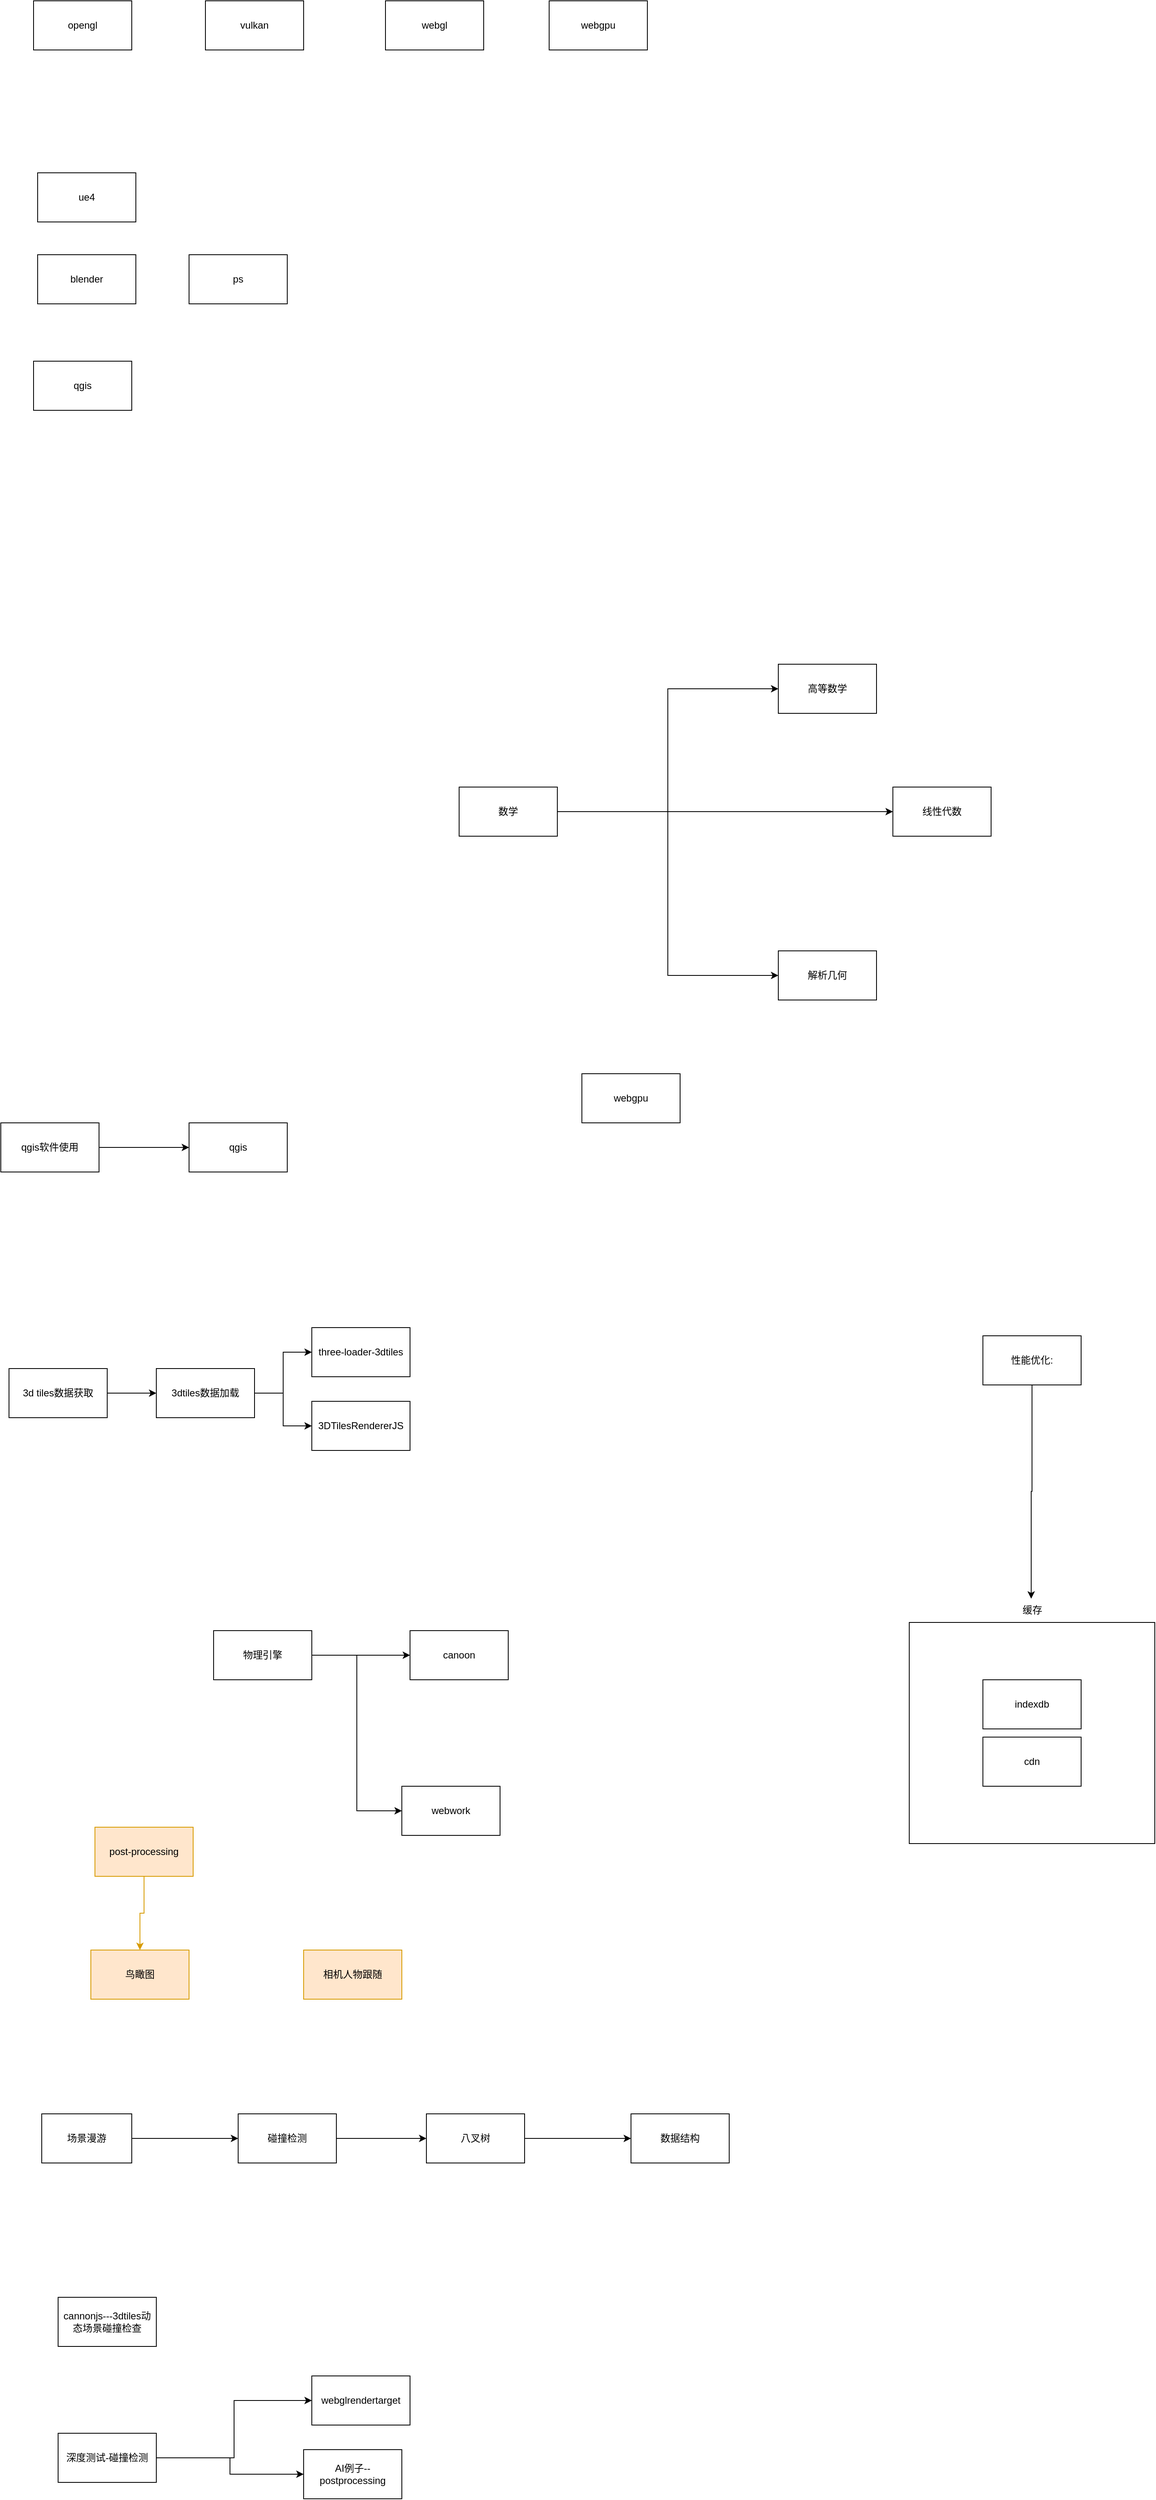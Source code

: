 <mxfile version="24.8.4" pages="2">
  <diagram name="第 1 页" id="o6YkjQdDF1RqOcQpJtPp">
    <mxGraphModel dx="1434" dy="1915" grid="1" gridSize="10" guides="1" tooltips="1" connect="1" arrows="1" fold="1" page="1" pageScale="1" pageWidth="827" pageHeight="1169" background="none" math="0" shadow="0">
      <root>
        <mxCell id="0" />
        <mxCell id="1" parent="0" />
        <mxCell id="XUHPIvYPxtX43MUzcUfK-14" style="edgeStyle=orthogonalEdgeStyle;rounded=0;orthogonalLoop=1;jettySize=auto;html=1;" parent="1" source="XUHPIvYPxtX43MUzcUfK-6" target="XUHPIvYPxtX43MUzcUfK-7" edge="1">
          <mxGeometry relative="1" as="geometry" />
        </mxCell>
        <mxCell id="XUHPIvYPxtX43MUzcUfK-6" value="3d tiles数据获取" style="rounded=0;whiteSpace=wrap;html=1;" parent="1" vertex="1">
          <mxGeometry x="80" y="560" width="120" height="60" as="geometry" />
        </mxCell>
        <mxCell id="XUHPIvYPxtX43MUzcUfK-15" style="edgeStyle=orthogonalEdgeStyle;rounded=0;orthogonalLoop=1;jettySize=auto;html=1;entryX=0;entryY=0.5;entryDx=0;entryDy=0;" parent="1" source="XUHPIvYPxtX43MUzcUfK-7" target="XUHPIvYPxtX43MUzcUfK-8" edge="1">
          <mxGeometry relative="1" as="geometry" />
        </mxCell>
        <mxCell id="XUHPIvYPxtX43MUzcUfK-16" style="edgeStyle=orthogonalEdgeStyle;rounded=0;orthogonalLoop=1;jettySize=auto;html=1;exitX=1;exitY=0.5;exitDx=0;exitDy=0;entryX=0;entryY=0.5;entryDx=0;entryDy=0;" parent="1" source="XUHPIvYPxtX43MUzcUfK-7" target="XUHPIvYPxtX43MUzcUfK-13" edge="1">
          <mxGeometry relative="1" as="geometry" />
        </mxCell>
        <mxCell id="XUHPIvYPxtX43MUzcUfK-7" value="3dtiles数据加载" style="rounded=0;whiteSpace=wrap;html=1;" parent="1" vertex="1">
          <mxGeometry x="260" y="560" width="120" height="60" as="geometry" />
        </mxCell>
        <mxCell id="XUHPIvYPxtX43MUzcUfK-8" value="three-loader-3dtiles" style="rounded=0;whiteSpace=wrap;html=1;" parent="1" vertex="1">
          <mxGeometry x="450" y="510" width="120" height="60" as="geometry" />
        </mxCell>
        <mxCell id="XUHPIvYPxtX43MUzcUfK-12" style="edgeStyle=orthogonalEdgeStyle;rounded=0;orthogonalLoop=1;jettySize=auto;html=1;entryX=0;entryY=0.5;entryDx=0;entryDy=0;" parent="1" source="XUHPIvYPxtX43MUzcUfK-9" target="XUHPIvYPxtX43MUzcUfK-11" edge="1">
          <mxGeometry relative="1" as="geometry" />
        </mxCell>
        <mxCell id="XUHPIvYPxtX43MUzcUfK-9" value="qgis软件使用" style="rounded=0;whiteSpace=wrap;html=1;" parent="1" vertex="1">
          <mxGeometry x="70" y="260" width="120" height="60" as="geometry" />
        </mxCell>
        <mxCell id="XUHPIvYPxtX43MUzcUfK-11" value="qgis" style="rounded=0;whiteSpace=wrap;html=1;" parent="1" vertex="1">
          <mxGeometry x="300" y="260" width="120" height="60" as="geometry" />
        </mxCell>
        <mxCell id="XUHPIvYPxtX43MUzcUfK-13" value="3DTilesRendererJS" style="rounded=0;whiteSpace=wrap;html=1;" parent="1" vertex="1">
          <mxGeometry x="450" y="600" width="120" height="60" as="geometry" />
        </mxCell>
        <mxCell id="gegNPiZm02WqxOPp7qKU-5" style="edgeStyle=orthogonalEdgeStyle;rounded=0;orthogonalLoop=1;jettySize=auto;html=1;entryX=0;entryY=0.5;entryDx=0;entryDy=0;" parent="1" source="gegNPiZm02WqxOPp7qKU-1" target="gegNPiZm02WqxOPp7qKU-2" edge="1">
          <mxGeometry relative="1" as="geometry" />
        </mxCell>
        <mxCell id="gegNPiZm02WqxOPp7qKU-1" value="八叉树" style="rounded=0;whiteSpace=wrap;html=1;" parent="1" vertex="1">
          <mxGeometry x="590" y="1470" width="120" height="60" as="geometry" />
        </mxCell>
        <mxCell id="gegNPiZm02WqxOPp7qKU-2" value="数据结构" style="rounded=0;whiteSpace=wrap;html=1;" parent="1" vertex="1">
          <mxGeometry x="840" y="1470" width="120" height="60" as="geometry" />
        </mxCell>
        <mxCell id="gegNPiZm02WqxOPp7qKU-4" style="edgeStyle=orthogonalEdgeStyle;rounded=0;orthogonalLoop=1;jettySize=auto;html=1;" parent="1" source="gegNPiZm02WqxOPp7qKU-3" target="gegNPiZm02WqxOPp7qKU-1" edge="1">
          <mxGeometry relative="1" as="geometry" />
        </mxCell>
        <mxCell id="gegNPiZm02WqxOPp7qKU-3" value="碰撞检测" style="rounded=0;whiteSpace=wrap;html=1;" parent="1" vertex="1">
          <mxGeometry x="360" y="1470" width="120" height="60" as="geometry" />
        </mxCell>
        <mxCell id="gegNPiZm02WqxOPp7qKU-7" style="edgeStyle=orthogonalEdgeStyle;rounded=0;orthogonalLoop=1;jettySize=auto;html=1;" parent="1" source="gegNPiZm02WqxOPp7qKU-6" target="gegNPiZm02WqxOPp7qKU-3" edge="1">
          <mxGeometry relative="1" as="geometry" />
        </mxCell>
        <mxCell id="gegNPiZm02WqxOPp7qKU-6" value="场景漫游" style="rounded=0;whiteSpace=wrap;html=1;" parent="1" vertex="1">
          <mxGeometry x="120" y="1470" width="110" height="60" as="geometry" />
        </mxCell>
        <mxCell id="rZd4Q6Lg-qDR5uAK9qM4-5" style="edgeStyle=orthogonalEdgeStyle;rounded=0;orthogonalLoop=1;jettySize=auto;html=1;entryX=0;entryY=0.5;entryDx=0;entryDy=0;" parent="1" source="rZd4Q6Lg-qDR5uAK9qM4-1" target="rZd4Q6Lg-qDR5uAK9qM4-2" edge="1">
          <mxGeometry relative="1" as="geometry" />
        </mxCell>
        <mxCell id="rZd4Q6Lg-qDR5uAK9qM4-6" style="edgeStyle=orthogonalEdgeStyle;rounded=0;orthogonalLoop=1;jettySize=auto;html=1;entryX=0;entryY=0.5;entryDx=0;entryDy=0;" parent="1" source="rZd4Q6Lg-qDR5uAK9qM4-1" target="rZd4Q6Lg-qDR5uAK9qM4-3" edge="1">
          <mxGeometry relative="1" as="geometry" />
        </mxCell>
        <mxCell id="rZd4Q6Lg-qDR5uAK9qM4-7" style="edgeStyle=orthogonalEdgeStyle;rounded=0;orthogonalLoop=1;jettySize=auto;html=1;entryX=0;entryY=0.5;entryDx=0;entryDy=0;" parent="1" source="rZd4Q6Lg-qDR5uAK9qM4-1" target="rZd4Q6Lg-qDR5uAK9qM4-4" edge="1">
          <mxGeometry relative="1" as="geometry" />
        </mxCell>
        <mxCell id="rZd4Q6Lg-qDR5uAK9qM4-1" value="数学" style="rounded=0;whiteSpace=wrap;html=1;" parent="1" vertex="1">
          <mxGeometry x="630" y="-150" width="120" height="60" as="geometry" />
        </mxCell>
        <mxCell id="rZd4Q6Lg-qDR5uAK9qM4-2" value="高等数学" style="rounded=0;whiteSpace=wrap;html=1;" parent="1" vertex="1">
          <mxGeometry x="1020" y="-300" width="120" height="60" as="geometry" />
        </mxCell>
        <mxCell id="rZd4Q6Lg-qDR5uAK9qM4-3" value="线性代数" style="rounded=0;whiteSpace=wrap;html=1;" parent="1" vertex="1">
          <mxGeometry x="1160" y="-150" width="120" height="60" as="geometry" />
        </mxCell>
        <mxCell id="rZd4Q6Lg-qDR5uAK9qM4-4" value="解析几何" style="rounded=0;whiteSpace=wrap;html=1;" parent="1" vertex="1">
          <mxGeometry x="1020" y="50" width="120" height="60" as="geometry" />
        </mxCell>
        <mxCell id="BOs9fSYbCUu3QP43SSLh-3" style="edgeStyle=orthogonalEdgeStyle;rounded=0;orthogonalLoop=1;jettySize=auto;html=1;" parent="1" source="BOs9fSYbCUu3QP43SSLh-1" target="BOs9fSYbCUu3QP43SSLh-2" edge="1">
          <mxGeometry relative="1" as="geometry" />
        </mxCell>
        <mxCell id="BOs9fSYbCUu3QP43SSLh-9" style="edgeStyle=orthogonalEdgeStyle;rounded=0;orthogonalLoop=1;jettySize=auto;html=1;entryX=0;entryY=0.5;entryDx=0;entryDy=0;" parent="1" source="BOs9fSYbCUu3QP43SSLh-1" target="BOs9fSYbCUu3QP43SSLh-4" edge="1">
          <mxGeometry relative="1" as="geometry" />
        </mxCell>
        <mxCell id="BOs9fSYbCUu3QP43SSLh-1" value="物理引擎" style="rounded=0;whiteSpace=wrap;html=1;" parent="1" vertex="1">
          <mxGeometry x="330" y="880" width="120" height="60" as="geometry" />
        </mxCell>
        <mxCell id="BOs9fSYbCUu3QP43SSLh-2" value="canoon" style="rounded=0;whiteSpace=wrap;html=1;" parent="1" vertex="1">
          <mxGeometry x="570" y="880" width="120" height="60" as="geometry" />
        </mxCell>
        <mxCell id="BOs9fSYbCUu3QP43SSLh-4" value="webwork" style="rounded=0;whiteSpace=wrap;html=1;" parent="1" vertex="1">
          <mxGeometry x="560" y="1070" width="120" height="60" as="geometry" />
        </mxCell>
        <mxCell id="_oio0iws3nPVt2thrT7--4" style="edgeStyle=orthogonalEdgeStyle;rounded=0;orthogonalLoop=1;jettySize=auto;html=1;entryX=0;entryY=0.5;entryDx=0;entryDy=0;" parent="1" source="_oio0iws3nPVt2thrT7--1" target="_oio0iws3nPVt2thrT7--3" edge="1">
          <mxGeometry relative="1" as="geometry" />
        </mxCell>
        <mxCell id="_oio0iws3nPVt2thrT7--5" style="edgeStyle=orthogonalEdgeStyle;rounded=0;orthogonalLoop=1;jettySize=auto;html=1;" parent="1" source="_oio0iws3nPVt2thrT7--1" target="_oio0iws3nPVt2thrT7--2" edge="1">
          <mxGeometry relative="1" as="geometry" />
        </mxCell>
        <mxCell id="_oio0iws3nPVt2thrT7--1" value="深度测试-碰撞检测" style="whiteSpace=wrap;html=1;" parent="1" vertex="1">
          <mxGeometry x="140" y="1860" width="120" height="60" as="geometry" />
        </mxCell>
        <mxCell id="_oio0iws3nPVt2thrT7--2" value="AI例子--postprocessing" style="whiteSpace=wrap;html=1;" parent="1" vertex="1">
          <mxGeometry x="440" y="1880" width="120" height="60" as="geometry" />
        </mxCell>
        <mxCell id="_oio0iws3nPVt2thrT7--3" value="webglrendertarget" style="whiteSpace=wrap;html=1;" parent="1" vertex="1">
          <mxGeometry x="450" y="1790" width="120" height="60" as="geometry" />
        </mxCell>
        <mxCell id="_oio0iws3nPVt2thrT7--7" value="cannonjs---3dtiles动态场景碰撞检查" style="whiteSpace=wrap;html=1;" parent="1" vertex="1">
          <mxGeometry x="140" y="1694" width="120" height="60" as="geometry" />
        </mxCell>
        <mxCell id="V9corl40bEExTPDlHfBx-2" value="性能优化:" style="whiteSpace=wrap;html=1;" parent="1" vertex="1">
          <mxGeometry x="1270" y="520" width="120" height="60" as="geometry" />
        </mxCell>
        <mxCell id="V9corl40bEExTPDlHfBx-5" value="" style="group" parent="1" vertex="1" connectable="0">
          <mxGeometry x="1180" y="840" width="300" height="300" as="geometry" />
        </mxCell>
        <mxCell id="V9corl40bEExTPDlHfBx-3" value="" style="whiteSpace=wrap;html=1;" parent="V9corl40bEExTPDlHfBx-5" vertex="1">
          <mxGeometry y="30" width="300" height="270" as="geometry" />
        </mxCell>
        <mxCell id="BOs9fSYbCUu3QP43SSLh-6" value="cdn" style="rounded=0;whiteSpace=wrap;html=1;" parent="V9corl40bEExTPDlHfBx-5" vertex="1">
          <mxGeometry x="90" y="170" width="120" height="60" as="geometry" />
        </mxCell>
        <mxCell id="BOs9fSYbCUu3QP43SSLh-5" value="indexdb" style="rounded=0;whiteSpace=wrap;html=1;" parent="V9corl40bEExTPDlHfBx-5" vertex="1">
          <mxGeometry x="90" y="100" width="120" height="60" as="geometry" />
        </mxCell>
        <mxCell id="V9corl40bEExTPDlHfBx-4" value="缓存" style="text;html=1;align=center;verticalAlign=middle;resizable=0;points=[];autosize=1;strokeColor=none;fillColor=none;" parent="V9corl40bEExTPDlHfBx-5" vertex="1">
          <mxGeometry x="125" width="50" height="30" as="geometry" />
        </mxCell>
        <mxCell id="V9corl40bEExTPDlHfBx-6" style="edgeStyle=orthogonalEdgeStyle;rounded=0;orthogonalLoop=1;jettySize=auto;html=1;entryX=0.48;entryY=0.033;entryDx=0;entryDy=0;entryPerimeter=0;" parent="1" source="V9corl40bEExTPDlHfBx-2" target="V9corl40bEExTPDlHfBx-4" edge="1">
          <mxGeometry relative="1" as="geometry" />
        </mxCell>
        <mxCell id="QEs9ax8XYQ58xlN3ZTaT-3" value="鸟瞰图" style="whiteSpace=wrap;html=1;fillColor=#ffe6cc;strokeColor=#d79b00;" parent="1" vertex="1">
          <mxGeometry x="180" y="1270" width="120" height="60" as="geometry" />
        </mxCell>
        <mxCell id="QEs9ax8XYQ58xlN3ZTaT-5" value="相机人物跟随" style="whiteSpace=wrap;html=1;fillColor=#ffe6cc;strokeColor=#d79b00;" parent="1" vertex="1">
          <mxGeometry x="440" y="1270" width="120" height="60" as="geometry" />
        </mxCell>
        <mxCell id="vuwgF-b-S_usOwfetUPp-2" style="edgeStyle=orthogonalEdgeStyle;rounded=0;orthogonalLoop=1;jettySize=auto;html=1;entryX=0.5;entryY=0;entryDx=0;entryDy=0;fillColor=#ffe6cc;strokeColor=#d79b00;" parent="1" source="vuwgF-b-S_usOwfetUPp-1" target="QEs9ax8XYQ58xlN3ZTaT-3" edge="1">
          <mxGeometry relative="1" as="geometry" />
        </mxCell>
        <mxCell id="vuwgF-b-S_usOwfetUPp-1" value="post-processing" style="whiteSpace=wrap;html=1;fillColor=#ffe6cc;strokeColor=#d79b00;" parent="1" vertex="1">
          <mxGeometry x="185" y="1120" width="120" height="60" as="geometry" />
        </mxCell>
        <mxCell id="422-IZNzGWqYZv7-8Ofl-1" value="webgpu" style="whiteSpace=wrap;html=1;" parent="1" vertex="1">
          <mxGeometry x="780" y="200" width="120" height="60" as="geometry" />
        </mxCell>
        <mxCell id="QF0eKW8hfXhz2bjkkEv7-1" value="opengl" style="whiteSpace=wrap;html=1;" vertex="1" parent="1">
          <mxGeometry x="110" y="-1110" width="120" height="60" as="geometry" />
        </mxCell>
        <mxCell id="QF0eKW8hfXhz2bjkkEv7-2" value="blender" style="whiteSpace=wrap;html=1;" vertex="1" parent="1">
          <mxGeometry x="115" y="-800" width="120" height="60" as="geometry" />
        </mxCell>
        <mxCell id="QF0eKW8hfXhz2bjkkEv7-3" value="ue4" style="whiteSpace=wrap;html=1;" vertex="1" parent="1">
          <mxGeometry x="115" y="-900" width="120" height="60" as="geometry" />
        </mxCell>
        <mxCell id="QF0eKW8hfXhz2bjkkEv7-4" value="ps" style="whiteSpace=wrap;html=1;" vertex="1" parent="1">
          <mxGeometry x="300" y="-800" width="120" height="60" as="geometry" />
        </mxCell>
        <mxCell id="QF0eKW8hfXhz2bjkkEv7-5" value="qgis" style="whiteSpace=wrap;html=1;" vertex="1" parent="1">
          <mxGeometry x="110" y="-670" width="120" height="60" as="geometry" />
        </mxCell>
        <mxCell id="QF0eKW8hfXhz2bjkkEv7-6" value="webgpu" style="whiteSpace=wrap;html=1;" vertex="1" parent="1">
          <mxGeometry x="740" y="-1110" width="120" height="60" as="geometry" />
        </mxCell>
        <mxCell id="QF0eKW8hfXhz2bjkkEv7-7" value="webgl" style="whiteSpace=wrap;html=1;" vertex="1" parent="1">
          <mxGeometry x="540" y="-1110" width="120" height="60" as="geometry" />
        </mxCell>
        <mxCell id="QF0eKW8hfXhz2bjkkEv7-8" value="vulkan" style="whiteSpace=wrap;html=1;" vertex="1" parent="1">
          <mxGeometry x="320" y="-1110" width="120" height="60" as="geometry" />
        </mxCell>
      </root>
    </mxGraphModel>
  </diagram>
  <diagram id="MbrlWByaX32HC9eNcxCU" name="第 2 页">
    <mxGraphModel grid="1" page="1" gridSize="10" guides="1" tooltips="1" connect="1" arrows="1" fold="1" pageScale="1" pageWidth="827" pageHeight="1169" math="0" shadow="0">
      <root>
        <mxCell id="0" />
        <mxCell id="1" parent="0" />
      </root>
    </mxGraphModel>
  </diagram>
</mxfile>
